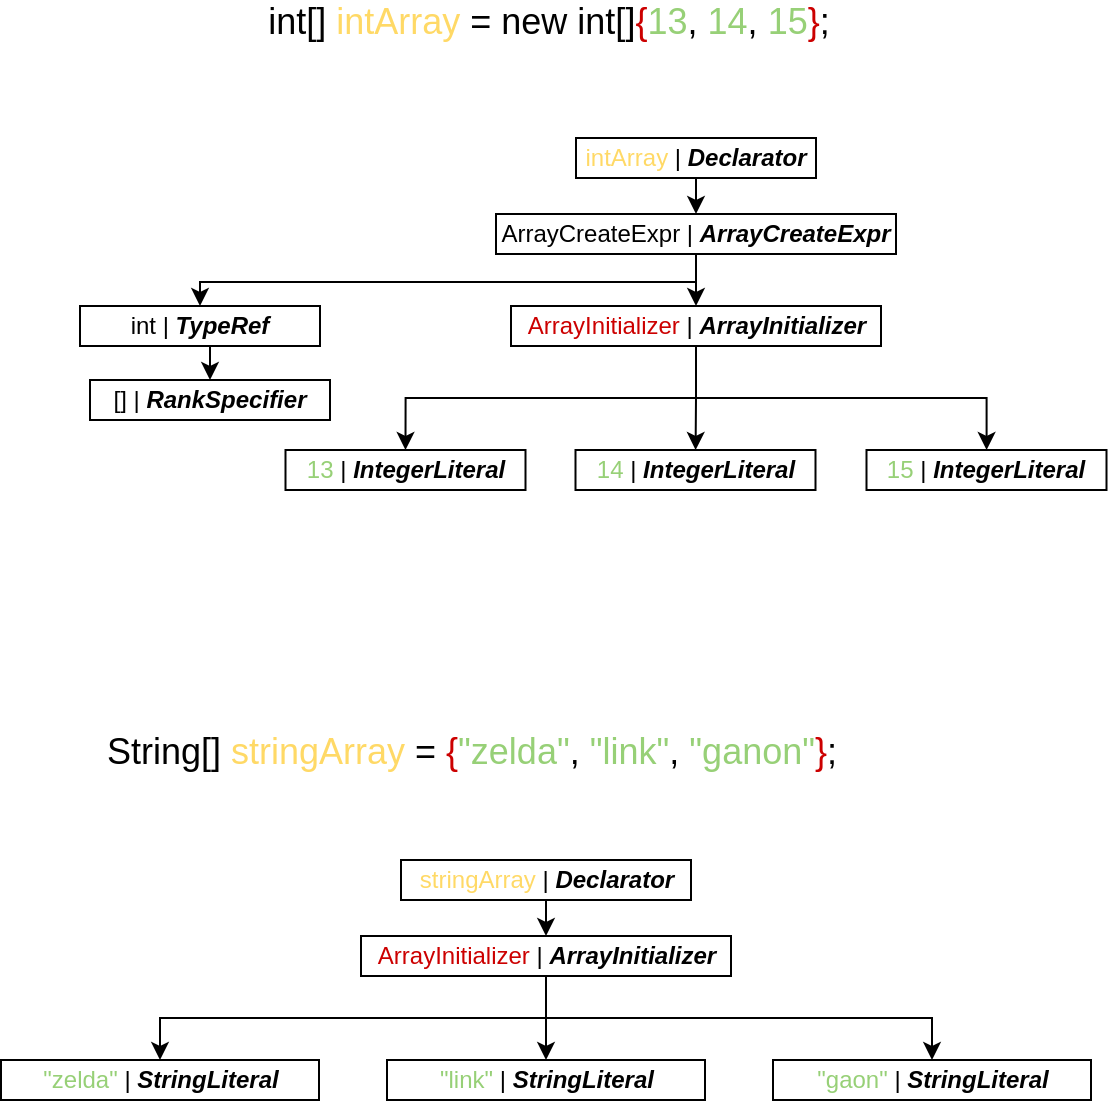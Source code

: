 <mxfile version="14.4.9" type="device"><diagram id="uchYh80wWCOhxuQMs8vV" name="Page-1"><mxGraphModel dx="1422" dy="705" grid="0" gridSize="10" guides="1" tooltips="1" connect="1" arrows="1" fold="1" page="1" pageScale="1" pageWidth="827" pageHeight="1169" math="0" shadow="0"><root><mxCell id="0"/><mxCell id="1" parent="0"/><mxCell id="g6gEifWUtbpX9OzSxWSM-2" style="edgeStyle=orthogonalEdgeStyle;rounded=0;orthogonalLoop=1;jettySize=auto;html=1;exitX=0.5;exitY=1;exitDx=0;exitDy=0;entryX=0.5;entryY=0;entryDx=0;entryDy=0;" edge="1" parent="1" source="g6gEifWUtbpX9OzSxWSM-3" target="g6gEifWUtbpX9OzSxWSM-6"><mxGeometry relative="1" as="geometry"/></mxCell><mxCell id="g6gEifWUtbpX9OzSxWSM-3" value="&lt;font color=&quot;#ffd966&quot;&gt;intArray&lt;/font&gt; | &lt;b&gt;&lt;i&gt;Declarator&lt;/i&gt;&lt;/b&gt;" style="rounded=0;whiteSpace=wrap;html=1;" vertex="1" parent="1"><mxGeometry x="416" y="177" width="120" height="20" as="geometry"/></mxCell><mxCell id="g6gEifWUtbpX9OzSxWSM-4" style="edgeStyle=orthogonalEdgeStyle;rounded=0;orthogonalLoop=1;jettySize=auto;html=1;exitX=0.5;exitY=1;exitDx=0;exitDy=0;entryX=0.5;entryY=0;entryDx=0;entryDy=0;" edge="1" parent="1" source="g6gEifWUtbpX9OzSxWSM-6" target="g6gEifWUtbpX9OzSxWSM-12"><mxGeometry relative="1" as="geometry"/></mxCell><mxCell id="g6gEifWUtbpX9OzSxWSM-5" style="edgeStyle=orthogonalEdgeStyle;rounded=0;orthogonalLoop=1;jettySize=auto;html=1;exitX=0.5;exitY=1;exitDx=0;exitDy=0;" edge="1" parent="1" source="g6gEifWUtbpX9OzSxWSM-6" target="g6gEifWUtbpX9OzSxWSM-8"><mxGeometry relative="1" as="geometry"><Array as="points"><mxPoint x="476" y="249"/><mxPoint x="228" y="249"/></Array></mxGeometry></mxCell><mxCell id="g6gEifWUtbpX9OzSxWSM-6" value="ArrayCreateExpr | &lt;b&gt;&lt;i&gt;ArrayCreateExpr&lt;/i&gt;&lt;/b&gt;" style="rounded=0;whiteSpace=wrap;html=1;" vertex="1" parent="1"><mxGeometry x="376" y="215" width="200" height="20" as="geometry"/></mxCell><mxCell id="g6gEifWUtbpX9OzSxWSM-7" style="edgeStyle=orthogonalEdgeStyle;rounded=0;orthogonalLoop=1;jettySize=auto;html=1;exitX=0.5;exitY=1;exitDx=0;exitDy=0;entryX=0.5;entryY=0;entryDx=0;entryDy=0;" edge="1" parent="1" source="g6gEifWUtbpX9OzSxWSM-8" target="g6gEifWUtbpX9OzSxWSM-14"><mxGeometry relative="1" as="geometry"/></mxCell><mxCell id="g6gEifWUtbpX9OzSxWSM-8" value="int | &lt;b&gt;&lt;i&gt;TypeRef&lt;/i&gt;&lt;/b&gt;" style="rounded=0;whiteSpace=wrap;html=1;" vertex="1" parent="1"><mxGeometry x="168" y="261" width="120" height="20" as="geometry"/></mxCell><mxCell id="g6gEifWUtbpX9OzSxWSM-32" style="edgeStyle=orthogonalEdgeStyle;rounded=0;orthogonalLoop=1;jettySize=auto;html=1;exitX=0.5;exitY=1;exitDx=0;exitDy=0;entryX=0.5;entryY=0;entryDx=0;entryDy=0;" edge="1" parent="1" source="g6gEifWUtbpX9OzSxWSM-12" target="g6gEifWUtbpX9OzSxWSM-15"><mxGeometry relative="1" as="geometry"/></mxCell><mxCell id="g6gEifWUtbpX9OzSxWSM-33" style="edgeStyle=orthogonalEdgeStyle;rounded=0;orthogonalLoop=1;jettySize=auto;html=1;exitX=0.5;exitY=1;exitDx=0;exitDy=0;" edge="1" parent="1" source="g6gEifWUtbpX9OzSxWSM-12" target="g6gEifWUtbpX9OzSxWSM-16"><mxGeometry relative="1" as="geometry"/></mxCell><mxCell id="g6gEifWUtbpX9OzSxWSM-34" style="edgeStyle=orthogonalEdgeStyle;rounded=0;orthogonalLoop=1;jettySize=auto;html=1;exitX=0.5;exitY=1;exitDx=0;exitDy=0;" edge="1" parent="1" source="g6gEifWUtbpX9OzSxWSM-12" target="g6gEifWUtbpX9OzSxWSM-17"><mxGeometry relative="1" as="geometry"/></mxCell><mxCell id="g6gEifWUtbpX9OzSxWSM-12" value="&lt;font color=&quot;#cc0000&quot;&gt;ArrayInitializer&lt;/font&gt; | &lt;b&gt;&lt;i&gt;ArrayInitializer&lt;/i&gt;&lt;/b&gt;" style="rounded=0;whiteSpace=wrap;html=1;" vertex="1" parent="1"><mxGeometry x="383.5" y="261" width="185" height="20" as="geometry"/></mxCell><mxCell id="g6gEifWUtbpX9OzSxWSM-13" style="edgeStyle=orthogonalEdgeStyle;rounded=0;orthogonalLoop=1;jettySize=auto;html=1;exitX=0.5;exitY=1;exitDx=0;exitDy=0;" edge="1" parent="1" source="g6gEifWUtbpX9OzSxWSM-12" target="g6gEifWUtbpX9OzSxWSM-12"><mxGeometry relative="1" as="geometry"/></mxCell><mxCell id="g6gEifWUtbpX9OzSxWSM-14" value="[] | &lt;b&gt;&lt;i&gt;RankSpecifier&lt;/i&gt;&lt;/b&gt;" style="rounded=0;whiteSpace=wrap;html=1;" vertex="1" parent="1"><mxGeometry x="173" y="298" width="120" height="20" as="geometry"/></mxCell><mxCell id="g6gEifWUtbpX9OzSxWSM-15" value="&lt;font color=&quot;#97d077&quot;&gt;13&lt;/font&gt; | &lt;b&gt;&lt;i&gt;IntegerLiteral&lt;/i&gt;&lt;/b&gt;" style="rounded=0;whiteSpace=wrap;html=1;" vertex="1" parent="1"><mxGeometry x="270.75" y="333" width="120" height="20" as="geometry"/></mxCell><mxCell id="g6gEifWUtbpX9OzSxWSM-16" value="&lt;font color=&quot;#97d077&quot;&gt;14 &lt;/font&gt;| &lt;b&gt;&lt;i&gt;IntegerLiteral&lt;/i&gt;&lt;/b&gt;" style="rounded=0;whiteSpace=wrap;html=1;" vertex="1" parent="1"><mxGeometry x="415.75" y="333" width="120" height="20" as="geometry"/></mxCell><mxCell id="g6gEifWUtbpX9OzSxWSM-17" value="&lt;font color=&quot;#97d077&quot;&gt;15&lt;/font&gt; | &lt;b&gt;&lt;i&gt;IntegerLiteral&lt;/i&gt;&lt;/b&gt;" style="rounded=0;whiteSpace=wrap;html=1;" vertex="1" parent="1"><mxGeometry x="561.25" y="333" width="120" height="20" as="geometry"/></mxCell><mxCell id="g6gEifWUtbpX9OzSxWSM-19" style="edgeStyle=orthogonalEdgeStyle;rounded=0;orthogonalLoop=1;jettySize=auto;html=1;exitX=0.5;exitY=1;exitDx=0;exitDy=0;entryX=0.5;entryY=0;entryDx=0;entryDy=0;" edge="1" parent="1" source="g6gEifWUtbpX9OzSxWSM-20" target="g6gEifWUtbpX9OzSxWSM-24"><mxGeometry relative="1" as="geometry"><mxPoint x="401" y="571" as="targetPoint"/></mxGeometry></mxCell><mxCell id="g6gEifWUtbpX9OzSxWSM-20" value="&lt;font color=&quot;#ffd966&quot;&gt;stringArray &lt;/font&gt;| &lt;b&gt;&lt;i&gt;Declarator&lt;/i&gt;&lt;/b&gt;" style="rounded=0;whiteSpace=wrap;html=1;" vertex="1" parent="1"><mxGeometry x="328.5" y="538" width="145" height="20" as="geometry"/></mxCell><mxCell id="g6gEifWUtbpX9OzSxWSM-35" style="edgeStyle=orthogonalEdgeStyle;rounded=0;orthogonalLoop=1;jettySize=auto;html=1;exitX=0.5;exitY=1;exitDx=0;exitDy=0;entryX=0.5;entryY=0;entryDx=0;entryDy=0;" edge="1" parent="1" source="g6gEifWUtbpX9OzSxWSM-24" target="g6gEifWUtbpX9OzSxWSM-26"><mxGeometry relative="1" as="geometry"/></mxCell><mxCell id="g6gEifWUtbpX9OzSxWSM-36" style="edgeStyle=orthogonalEdgeStyle;rounded=0;orthogonalLoop=1;jettySize=auto;html=1;exitX=0.5;exitY=1;exitDx=0;exitDy=0;entryX=0.5;entryY=0;entryDx=0;entryDy=0;" edge="1" parent="1" source="g6gEifWUtbpX9OzSxWSM-24" target="g6gEifWUtbpX9OzSxWSM-27"><mxGeometry relative="1" as="geometry"/></mxCell><mxCell id="g6gEifWUtbpX9OzSxWSM-37" style="edgeStyle=orthogonalEdgeStyle;rounded=0;orthogonalLoop=1;jettySize=auto;html=1;exitX=0.5;exitY=1;exitDx=0;exitDy=0;entryX=0.5;entryY=0;entryDx=0;entryDy=0;" edge="1" parent="1" source="g6gEifWUtbpX9OzSxWSM-24" target="g6gEifWUtbpX9OzSxWSM-28"><mxGeometry relative="1" as="geometry"/></mxCell><mxCell id="g6gEifWUtbpX9OzSxWSM-24" value="&lt;font color=&quot;#cc0000&quot;&gt;ArrayInitializer &lt;/font&gt;| &lt;b&gt;&lt;i&gt;ArrayInitializer&lt;/i&gt;&lt;/b&gt;" style="rounded=0;whiteSpace=wrap;html=1;" vertex="1" parent="1"><mxGeometry x="308.5" y="576" width="185" height="20" as="geometry"/></mxCell><mxCell id="g6gEifWUtbpX9OzSxWSM-25" style="edgeStyle=orthogonalEdgeStyle;rounded=0;orthogonalLoop=1;jettySize=auto;html=1;exitX=0.5;exitY=1;exitDx=0;exitDy=0;" edge="1" parent="1" source="g6gEifWUtbpX9OzSxWSM-24" target="g6gEifWUtbpX9OzSxWSM-24"><mxGeometry relative="1" as="geometry"/></mxCell><mxCell id="g6gEifWUtbpX9OzSxWSM-26" value="&lt;font color=&quot;#97d077&quot;&gt;&quot;zelda&quot;&lt;/font&gt; | &lt;b&gt;&lt;i&gt;StringLiteral&lt;/i&gt;&lt;/b&gt;" style="rounded=0;whiteSpace=wrap;html=1;" vertex="1" parent="1"><mxGeometry x="128.5" y="638" width="159" height="20" as="geometry"/></mxCell><mxCell id="g6gEifWUtbpX9OzSxWSM-27" value="&lt;font color=&quot;#97d077&quot;&gt;&quot;link&quot;&lt;/font&gt; | &lt;b&gt;&lt;i&gt;StringLiteral&lt;/i&gt;&lt;/b&gt;" style="rounded=0;whiteSpace=wrap;html=1;" vertex="1" parent="1"><mxGeometry x="321.5" y="638" width="159" height="20" as="geometry"/></mxCell><mxCell id="g6gEifWUtbpX9OzSxWSM-28" value="&lt;font color=&quot;#97d077&quot;&gt;&quot;gaon&quot;&lt;/font&gt; | &lt;b&gt;&lt;i&gt;StringLiteral&lt;/i&gt;&lt;/b&gt;" style="rounded=0;whiteSpace=wrap;html=1;" vertex="1" parent="1"><mxGeometry x="514.5" y="638" width="159" height="20" as="geometry"/></mxCell><mxCell id="g6gEifWUtbpX9OzSxWSM-29" value="&lt;font style=&quot;font-size: 18px&quot;&gt;int[] &lt;font color=&quot;#ffd966&quot;&gt;intArray&lt;/font&gt; = new int[]&lt;font color=&quot;#cc0000&quot;&gt;{&lt;/font&gt;&lt;font color=&quot;#97d077&quot;&gt;13&lt;/font&gt;, &lt;font color=&quot;#97d077&quot;&gt;14&lt;/font&gt;, &lt;font color=&quot;#97d077&quot;&gt;15&lt;/font&gt;&lt;font color=&quot;#cc0000&quot;&gt;}&lt;/font&gt;;&lt;/font&gt;" style="text;html=1;strokeColor=none;fillColor=none;align=center;verticalAlign=middle;whiteSpace=wrap;rounded=0;" vertex="1" parent="1"><mxGeometry x="235.5" y="109" width="333" height="20" as="geometry"/></mxCell><mxCell id="g6gEifWUtbpX9OzSxWSM-31" value="&lt;font style=&quot;font-size: 18px&quot;&gt;String[] &lt;font color=&quot;#ffd966&quot;&gt;stringArray&lt;/font&gt; = &lt;font color=&quot;#cc0000&quot;&gt;{&lt;/font&gt;&lt;font color=&quot;#97d077&quot;&gt;&quot;zelda&quot;&lt;/font&gt;, &lt;font color=&quot;#97d077&quot;&gt;&quot;link&quot;&lt;/font&gt;, &lt;font color=&quot;#97d077&quot;&gt;&quot;ganon&quot;&lt;/font&gt;&lt;font color=&quot;#cc0000&quot;&gt;}&lt;/font&gt;;&lt;/font&gt;" style="text;html=1;strokeColor=none;fillColor=none;align=center;verticalAlign=middle;whiteSpace=wrap;rounded=0;dashed=1;" vertex="1" parent="1"><mxGeometry x="131" y="474" width="466" height="20" as="geometry"/></mxCell></root></mxGraphModel></diagram></mxfile>